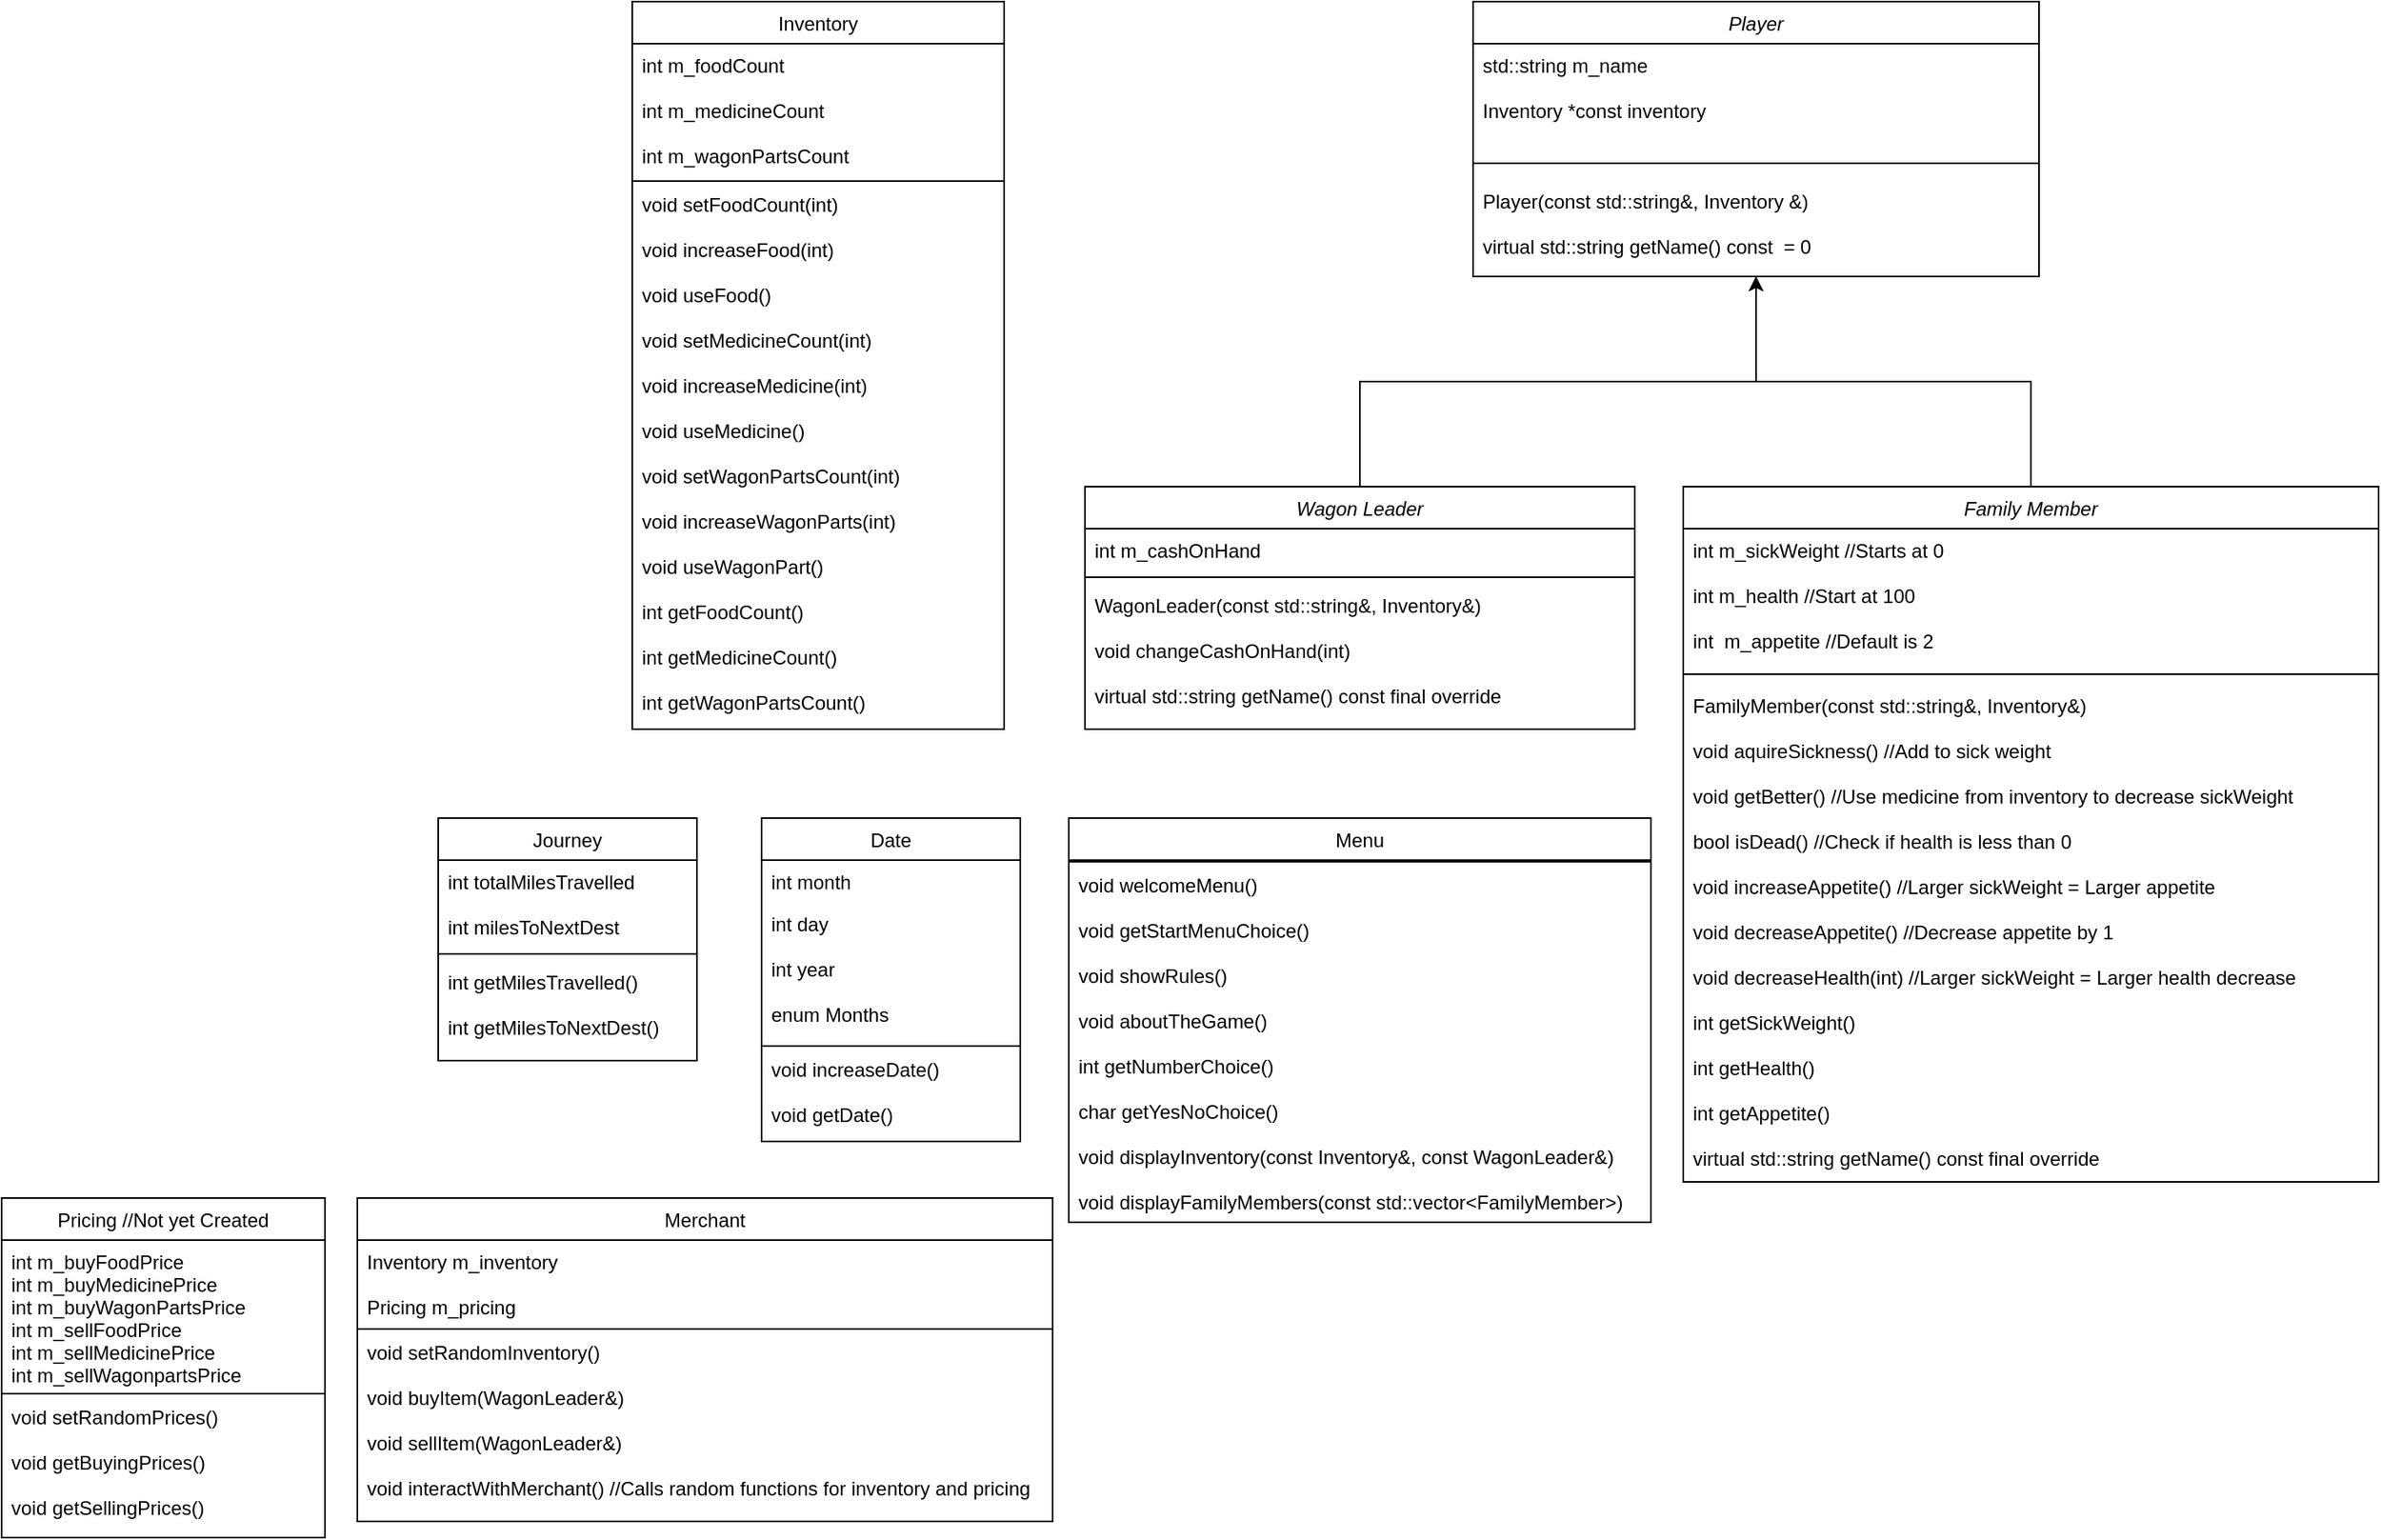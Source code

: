 <mxfile version="12.8.2" type="github">
  <diagram id="C5RBs43oDa-KdzZeNtuy" name="Page-1">
    <mxGraphModel dx="2185" dy="2000" grid="1" gridSize="10" guides="1" tooltips="1" connect="1" arrows="1" fold="1" page="1" pageScale="1" pageWidth="827" pageHeight="1169" math="0" shadow="0">
      <root>
        <mxCell id="WIyWlLk6GJQsqaUBKTNV-0" />
        <mxCell id="WIyWlLk6GJQsqaUBKTNV-1" parent="WIyWlLk6GJQsqaUBKTNV-0" />
        <mxCell id="zkfFHV4jXpPFQw0GAbJ--0" value="Player" style="swimlane;fontStyle=2;align=center;verticalAlign=top;childLayout=stackLayout;horizontal=1;startSize=26;horizontalStack=0;resizeParent=1;resizeLast=0;collapsible=1;marginBottom=0;rounded=0;shadow=0;strokeWidth=1;" parent="WIyWlLk6GJQsqaUBKTNV-1" vertex="1">
          <mxGeometry x="340" y="-40" width="350" height="170" as="geometry">
            <mxRectangle x="230" y="140" width="160" height="26" as="alternateBounds" />
          </mxGeometry>
        </mxCell>
        <mxCell id="zkfFHV4jXpPFQw0GAbJ--1" value="std::string m_name&#xa;&#xa;Inventory *const inventory&#xa;" style="text;align=left;verticalAlign=top;spacingLeft=4;spacingRight=4;overflow=hidden;rotatable=0;points=[[0,0.5],[1,0.5]];portConstraint=eastwest;" parent="zkfFHV4jXpPFQw0GAbJ--0" vertex="1">
          <mxGeometry y="26" width="350" height="64" as="geometry" />
        </mxCell>
        <mxCell id="zkfFHV4jXpPFQw0GAbJ--4" value="" style="line;html=1;strokeWidth=1;align=left;verticalAlign=middle;spacingTop=-1;spacingLeft=3;spacingRight=3;rotatable=0;labelPosition=right;points=[];portConstraint=eastwest;" parent="zkfFHV4jXpPFQw0GAbJ--0" vertex="1">
          <mxGeometry y="90" width="350" height="20" as="geometry" />
        </mxCell>
        <mxCell id="LPH6ivnVHNcIVXCUG9c9-33" value="Player(const std::string&amp;, Inventory &amp;)&#xa;&#xa;virtual std::string getName() const  = 0" style="text;align=left;verticalAlign=top;spacingLeft=4;spacingRight=4;overflow=hidden;rotatable=0;points=[[0,0.5],[1,0.5]];portConstraint=eastwest;" parent="zkfFHV4jXpPFQw0GAbJ--0" vertex="1">
          <mxGeometry y="110" width="350" height="60" as="geometry" />
        </mxCell>
        <mxCell id="zkfFHV4jXpPFQw0GAbJ--6" value="Inventory" style="swimlane;fontStyle=0;align=center;verticalAlign=top;childLayout=stackLayout;horizontal=1;startSize=26;horizontalStack=0;resizeParent=1;resizeLast=0;collapsible=1;marginBottom=0;rounded=0;shadow=0;strokeWidth=1;" parent="WIyWlLk6GJQsqaUBKTNV-1" vertex="1">
          <mxGeometry x="-180" y="-40" width="230" height="450" as="geometry">
            <mxRectangle x="130" y="380" width="160" height="26" as="alternateBounds" />
          </mxGeometry>
        </mxCell>
        <mxCell id="zkfFHV4jXpPFQw0GAbJ--8" value="int m_foodCount" style="text;align=left;verticalAlign=top;spacingLeft=4;spacingRight=4;overflow=hidden;rotatable=0;points=[[0,0.5],[1,0.5]];portConstraint=eastwest;rounded=0;shadow=0;html=0;" parent="zkfFHV4jXpPFQw0GAbJ--6" vertex="1">
          <mxGeometry y="26" width="230" height="28" as="geometry" />
        </mxCell>
        <mxCell id="LPH6ivnVHNcIVXCUG9c9-8" value="int m_medicineCount&#xa;&#xa;int m_wagonPartsCount&#xa;" style="text;align=left;verticalAlign=top;spacingLeft=4;spacingRight=4;overflow=hidden;rotatable=0;points=[[0,0.5],[1,0.5]];portConstraint=eastwest;rounded=0;shadow=0;html=0;" parent="zkfFHV4jXpPFQw0GAbJ--6" vertex="1">
          <mxGeometry y="54" width="230" height="56" as="geometry" />
        </mxCell>
        <mxCell id="zkfFHV4jXpPFQw0GAbJ--9" value="" style="line;html=1;strokeWidth=1;align=left;verticalAlign=middle;spacingTop=-1;spacingLeft=3;spacingRight=3;rotatable=0;labelPosition=right;points=[];portConstraint=eastwest;" parent="zkfFHV4jXpPFQw0GAbJ--6" vertex="1">
          <mxGeometry y="110" width="230" height="2" as="geometry" />
        </mxCell>
        <mxCell id="zkfFHV4jXpPFQw0GAbJ--10" value="void setFoodCount(int)&#xa;&#xa;void increaseFood(int)&#xa;&#xa;void useFood()&#xa;&#xa;void setMedicineCount(int)&#xa;&#xa;void increaseMedicine(int)&#xa;&#xa;void useMedicine()&#xa;&#xa;void setWagonPartsCount(int)&#xa;&#xa;void increaseWagonParts(int)&#xa;&#xa;void useWagonPart()&#xa;&#xa;int getFoodCount()&#xa;&#xa;int getMedicineCount()&#xa;&#xa;int getWagonPartsCount()&#xa;" style="text;align=left;verticalAlign=top;spacingLeft=4;spacingRight=4;overflow=hidden;rotatable=0;points=[[0,0.5],[1,0.5]];portConstraint=eastwest;fontStyle=0" parent="zkfFHV4jXpPFQw0GAbJ--6" vertex="1">
          <mxGeometry y="112" width="230" height="338" as="geometry" />
        </mxCell>
        <mxCell id="zkfFHV4jXpPFQw0GAbJ--13" value="Journey" style="swimlane;fontStyle=0;align=center;verticalAlign=top;childLayout=stackLayout;horizontal=1;startSize=26;horizontalStack=0;resizeParent=1;resizeLast=0;collapsible=1;marginBottom=0;rounded=0;shadow=0;strokeWidth=1;" parent="WIyWlLk6GJQsqaUBKTNV-1" vertex="1">
          <mxGeometry x="-300" y="465" width="160" height="150" as="geometry">
            <mxRectangle x="340" y="380" width="170" height="26" as="alternateBounds" />
          </mxGeometry>
        </mxCell>
        <mxCell id="zkfFHV4jXpPFQw0GAbJ--14" value="int totalMilesTravelled&#xa;&#xa;int milesToNextDest&#xa;" style="text;align=left;verticalAlign=top;spacingLeft=4;spacingRight=4;overflow=hidden;rotatable=0;points=[[0,0.5],[1,0.5]];portConstraint=eastwest;" parent="zkfFHV4jXpPFQw0GAbJ--13" vertex="1">
          <mxGeometry y="26" width="160" height="54" as="geometry" />
        </mxCell>
        <mxCell id="zkfFHV4jXpPFQw0GAbJ--15" value="" style="line;html=1;strokeWidth=1;align=left;verticalAlign=middle;spacingTop=-1;spacingLeft=3;spacingRight=3;rotatable=0;labelPosition=right;points=[];portConstraint=eastwest;" parent="zkfFHV4jXpPFQw0GAbJ--13" vertex="1">
          <mxGeometry y="80" width="160" height="8" as="geometry" />
        </mxCell>
        <mxCell id="LPH6ivnVHNcIVXCUG9c9-10" value="int getMilesTravelled()&#xa;&#xa;int getMilesToNextDest()" style="text;align=left;verticalAlign=top;spacingLeft=4;spacingRight=4;overflow=hidden;rotatable=0;points=[[0,0.5],[1,0.5]];portConstraint=eastwest;" parent="zkfFHV4jXpPFQw0GAbJ--13" vertex="1">
          <mxGeometry y="88" width="160" height="62" as="geometry" />
        </mxCell>
        <mxCell id="LPH6ivnVHNcIVXCUG9c9-22" style="edgeStyle=orthogonalEdgeStyle;rounded=0;orthogonalLoop=1;jettySize=auto;html=1;exitX=0.5;exitY=0;exitDx=0;exitDy=0;entryX=0.5;entryY=1;entryDx=0;entryDy=0;" parent="WIyWlLk6GJQsqaUBKTNV-1" source="LPH6ivnVHNcIVXCUG9c9-12" target="zkfFHV4jXpPFQw0GAbJ--0" edge="1">
          <mxGeometry relative="1" as="geometry" />
        </mxCell>
        <mxCell id="LPH6ivnVHNcIVXCUG9c9-12" value="Wagon Leader" style="swimlane;fontStyle=2;align=center;verticalAlign=top;childLayout=stackLayout;horizontal=1;startSize=26;horizontalStack=0;resizeParent=1;resizeLast=0;collapsible=1;marginBottom=0;rounded=0;shadow=0;strokeWidth=1;" parent="WIyWlLk6GJQsqaUBKTNV-1" vertex="1">
          <mxGeometry x="100" y="260" width="340" height="150" as="geometry">
            <mxRectangle x="230" y="140" width="160" height="26" as="alternateBounds" />
          </mxGeometry>
        </mxCell>
        <mxCell id="LPH6ivnVHNcIVXCUG9c9-13" value="int m_cashOnHand" style="text;align=left;verticalAlign=top;spacingLeft=4;spacingRight=4;overflow=hidden;rotatable=0;points=[[0,0.5],[1,0.5]];portConstraint=eastwest;" parent="LPH6ivnVHNcIVXCUG9c9-12" vertex="1">
          <mxGeometry y="26" width="340" height="26" as="geometry" />
        </mxCell>
        <mxCell id="LPH6ivnVHNcIVXCUG9c9-16" value="" style="line;html=1;strokeWidth=1;align=left;verticalAlign=middle;spacingTop=-1;spacingLeft=3;spacingRight=3;rotatable=0;labelPosition=right;points=[];portConstraint=eastwest;" parent="LPH6ivnVHNcIVXCUG9c9-12" vertex="1">
          <mxGeometry y="52" width="340" height="8" as="geometry" />
        </mxCell>
        <mxCell id="LPH6ivnVHNcIVXCUG9c9-17" value="WagonLeader(const std::string&amp;, Inventory&amp;)&#xa;&#xa;void changeCashOnHand(int)&#xa;&#xa;virtual std::string getName() const final override&#xa;" style="text;align=left;verticalAlign=top;spacingLeft=4;spacingRight=4;overflow=hidden;rotatable=0;points=[[0,0.5],[1,0.5]];portConstraint=eastwest;rounded=0;shadow=0;html=0;" parent="LPH6ivnVHNcIVXCUG9c9-12" vertex="1">
          <mxGeometry y="60" width="340" height="90" as="geometry" />
        </mxCell>
        <mxCell id="LPH6ivnVHNcIVXCUG9c9-31" style="edgeStyle=orthogonalEdgeStyle;rounded=0;orthogonalLoop=1;jettySize=auto;html=1;exitX=0.5;exitY=0;exitDx=0;exitDy=0;entryX=0.5;entryY=1;entryDx=0;entryDy=0;" parent="WIyWlLk6GJQsqaUBKTNV-1" source="LPH6ivnVHNcIVXCUG9c9-23" target="zkfFHV4jXpPFQw0GAbJ--0" edge="1">
          <mxGeometry relative="1" as="geometry" />
        </mxCell>
        <mxCell id="LPH6ivnVHNcIVXCUG9c9-23" value="Family Member" style="swimlane;fontStyle=2;align=center;verticalAlign=top;childLayout=stackLayout;horizontal=1;startSize=26;horizontalStack=0;resizeParent=1;resizeLast=0;collapsible=1;marginBottom=0;rounded=0;shadow=0;strokeWidth=1;" parent="WIyWlLk6GJQsqaUBKTNV-1" vertex="1">
          <mxGeometry x="470" y="260" width="430" height="430" as="geometry">
            <mxRectangle x="230" y="140" width="160" height="26" as="alternateBounds" />
          </mxGeometry>
        </mxCell>
        <mxCell id="LPH6ivnVHNcIVXCUG9c9-29" value="int m_sickWeight //Starts at 0&#xa;&#xa;int m_health //Start at 100&#xa;&#xa;int  m_appetite //Default is 2&#xa;" style="text;align=left;verticalAlign=top;spacingLeft=4;spacingRight=4;overflow=hidden;rotatable=0;points=[[0,0.5],[1,0.5]];portConstraint=eastwest;" parent="LPH6ivnVHNcIVXCUG9c9-23" vertex="1">
          <mxGeometry y="26" width="430" height="84" as="geometry" />
        </mxCell>
        <mxCell id="LPH6ivnVHNcIVXCUG9c9-25" value="" style="line;html=1;strokeWidth=1;align=left;verticalAlign=middle;spacingTop=-1;spacingLeft=3;spacingRight=3;rotatable=0;labelPosition=right;points=[];portConstraint=eastwest;" parent="LPH6ivnVHNcIVXCUG9c9-23" vertex="1">
          <mxGeometry y="110" width="430" height="12" as="geometry" />
        </mxCell>
        <mxCell id="LPH6ivnVHNcIVXCUG9c9-28" value="FamilyMember(const std::string&amp;, Inventory&amp;)&#xa;&#xa;void aquireSickness() //Add to sick weight&#xa;&#xa;void getBetter() //Use medicine from inventory to decrease sickWeight&#xa;&#xa;bool isDead() //Check if health is less than 0&#xa;&#xa;void increaseAppetite() //Larger sickWeight = Larger appetite&#xa;&#xa;void decreaseAppetite() //Decrease appetite by 1&#xa;&#xa;void decreaseHealth(int) //Larger sickWeight = Larger health decrease&#xa;&#xa;int getSickWeight()&#xa;&#xa;int getHealth()&#xa;&#xa;int getAppetite()&#xa;&#xa;virtual std::string getName() const final override&#xa;" style="text;align=left;verticalAlign=top;spacingLeft=4;spacingRight=4;overflow=hidden;rotatable=0;points=[[0,0.5],[1,0.5]];portConstraint=eastwest;" parent="LPH6ivnVHNcIVXCUG9c9-23" vertex="1">
          <mxGeometry y="122" width="430" height="308" as="geometry" />
        </mxCell>
        <mxCell id="LPH6ivnVHNcIVXCUG9c9-34" value="Date" style="swimlane;fontStyle=0;align=center;verticalAlign=top;childLayout=stackLayout;horizontal=1;startSize=26;horizontalStack=0;resizeParent=1;resizeLast=0;collapsible=1;marginBottom=0;rounded=0;shadow=0;strokeWidth=1;" parent="WIyWlLk6GJQsqaUBKTNV-1" vertex="1">
          <mxGeometry x="-100" y="465" width="160" height="200" as="geometry">
            <mxRectangle x="130" y="380" width="160" height="26" as="alternateBounds" />
          </mxGeometry>
        </mxCell>
        <mxCell id="LPH6ivnVHNcIVXCUG9c9-35" value="int month" style="text;align=left;verticalAlign=top;spacingLeft=4;spacingRight=4;overflow=hidden;rotatable=0;points=[[0,0.5],[1,0.5]];portConstraint=eastwest;" parent="LPH6ivnVHNcIVXCUG9c9-34" vertex="1">
          <mxGeometry y="26" width="160" height="26" as="geometry" />
        </mxCell>
        <mxCell id="LPH6ivnVHNcIVXCUG9c9-36" value="int day" style="text;align=left;verticalAlign=top;spacingLeft=4;spacingRight=4;overflow=hidden;rotatable=0;points=[[0,0.5],[1,0.5]];portConstraint=eastwest;rounded=0;shadow=0;html=0;" parent="LPH6ivnVHNcIVXCUG9c9-34" vertex="1">
          <mxGeometry y="52" width="160" height="28" as="geometry" />
        </mxCell>
        <mxCell id="LPH6ivnVHNcIVXCUG9c9-37" value="int year&#xa;&#xa;enum Months&#xa;" style="text;align=left;verticalAlign=top;spacingLeft=4;spacingRight=4;overflow=hidden;rotatable=0;points=[[0,0.5],[1,0.5]];portConstraint=eastwest;rounded=0;shadow=0;html=0;" parent="LPH6ivnVHNcIVXCUG9c9-34" vertex="1">
          <mxGeometry y="80" width="160" height="60" as="geometry" />
        </mxCell>
        <mxCell id="LPH6ivnVHNcIVXCUG9c9-38" value="" style="line;html=1;strokeWidth=1;align=left;verticalAlign=middle;spacingTop=-1;spacingLeft=3;spacingRight=3;rotatable=0;labelPosition=right;points=[];portConstraint=eastwest;" parent="LPH6ivnVHNcIVXCUG9c9-34" vertex="1">
          <mxGeometry y="140" width="160" height="2" as="geometry" />
        </mxCell>
        <mxCell id="LPH6ivnVHNcIVXCUG9c9-39" value="void increaseDate()&#xa;&#xa;void getDate()&#xa;" style="text;align=left;verticalAlign=top;spacingLeft=4;spacingRight=4;overflow=hidden;rotatable=0;points=[[0,0.5],[1,0.5]];portConstraint=eastwest;fontStyle=0" parent="LPH6ivnVHNcIVXCUG9c9-34" vertex="1">
          <mxGeometry y="142" width="160" height="58" as="geometry" />
        </mxCell>
        <mxCell id="ujdBgQ368yUOR3aBqQAS-1" value="Menu" style="swimlane;fontStyle=0;align=center;verticalAlign=top;childLayout=stackLayout;horizontal=1;startSize=26;horizontalStack=0;resizeParent=1;resizeLast=0;collapsible=1;marginBottom=0;rounded=0;shadow=0;strokeWidth=1;" parent="WIyWlLk6GJQsqaUBKTNV-1" vertex="1">
          <mxGeometry x="90" y="465" width="360" height="250" as="geometry">
            <mxRectangle x="130" y="380" width="160" height="26" as="alternateBounds" />
          </mxGeometry>
        </mxCell>
        <mxCell id="ujdBgQ368yUOR3aBqQAS-5" value="" style="line;html=1;strokeWidth=1;align=left;verticalAlign=middle;spacingTop=-1;spacingLeft=3;spacingRight=3;rotatable=0;labelPosition=right;points=[];portConstraint=eastwest;" parent="ujdBgQ368yUOR3aBqQAS-1" vertex="1">
          <mxGeometry y="26" width="360" height="2" as="geometry" />
        </mxCell>
        <mxCell id="ujdBgQ368yUOR3aBqQAS-6" value="void welcomeMenu()&#xa;&#xa;void getStartMenuChoice()&#xa;&#xa;void showRules()&#xa;&#xa;void aboutTheGame()&#xa;&#xa;int getNumberChoice()&#xa;&#xa;char getYesNoChoice()&#xa;&#xa;void displayInventory(const Inventory&amp;, const WagonLeader&amp;)&#xa;&#xa;void displayFamilyMembers(const std::vector&lt;FamilyMember&gt;)" style="text;align=left;verticalAlign=top;spacingLeft=4;spacingRight=4;overflow=hidden;rotatable=0;points=[[0,0.5],[1,0.5]];portConstraint=eastwest;fontStyle=0" parent="ujdBgQ368yUOR3aBqQAS-1" vertex="1">
          <mxGeometry y="28" width="360" height="222" as="geometry" />
        </mxCell>
        <mxCell id="TEOQJaO2EMKdjx9Uq9Gn-0" value="Merchant" style="swimlane;fontStyle=0;align=center;verticalAlign=top;childLayout=stackLayout;horizontal=1;startSize=26;horizontalStack=0;resizeParent=1;resizeLast=0;collapsible=1;marginBottom=0;rounded=0;shadow=0;strokeWidth=1;" vertex="1" parent="WIyWlLk6GJQsqaUBKTNV-1">
          <mxGeometry x="-350" y="700" width="430" height="200" as="geometry">
            <mxRectangle x="130" y="380" width="160" height="26" as="alternateBounds" />
          </mxGeometry>
        </mxCell>
        <mxCell id="TEOQJaO2EMKdjx9Uq9Gn-1" value="Inventory m_inventory&#xa;&#xa;Pricing m_pricing&#xa;" style="text;align=left;verticalAlign=top;spacingLeft=4;spacingRight=4;overflow=hidden;rotatable=0;points=[[0,0.5],[1,0.5]];portConstraint=eastwest;" vertex="1" parent="TEOQJaO2EMKdjx9Uq9Gn-0">
          <mxGeometry y="26" width="430" height="54" as="geometry" />
        </mxCell>
        <mxCell id="TEOQJaO2EMKdjx9Uq9Gn-4" value="" style="line;html=1;strokeWidth=1;align=left;verticalAlign=middle;spacingTop=-1;spacingLeft=3;spacingRight=3;rotatable=0;labelPosition=right;points=[];portConstraint=eastwest;" vertex="1" parent="TEOQJaO2EMKdjx9Uq9Gn-0">
          <mxGeometry y="80" width="430" height="2" as="geometry" />
        </mxCell>
        <mxCell id="TEOQJaO2EMKdjx9Uq9Gn-5" value="void setRandomInventory()&#xa;&#xa;void buyItem(WagonLeader&amp;)&#xa;&#xa;void sellItem(WagonLeader&amp;)&#xa;&#xa;void interactWithMerchant() //Calls random functions for inventory and pricing&#xa;" style="text;align=left;verticalAlign=top;spacingLeft=4;spacingRight=4;overflow=hidden;rotatable=0;points=[[0,0.5],[1,0.5]];portConstraint=eastwest;fontStyle=0" vertex="1" parent="TEOQJaO2EMKdjx9Uq9Gn-0">
          <mxGeometry y="82" width="430" height="118" as="geometry" />
        </mxCell>
        <mxCell id="TEOQJaO2EMKdjx9Uq9Gn-12" value="Pricing //Not yet Created" style="swimlane;fontStyle=0;align=center;verticalAlign=top;childLayout=stackLayout;horizontal=1;startSize=26;horizontalStack=0;resizeParent=1;resizeLast=0;collapsible=1;marginBottom=0;rounded=0;shadow=0;strokeWidth=1;" vertex="1" parent="WIyWlLk6GJQsqaUBKTNV-1">
          <mxGeometry x="-570" y="700" width="200" height="210" as="geometry">
            <mxRectangle x="130" y="380" width="160" height="26" as="alternateBounds" />
          </mxGeometry>
        </mxCell>
        <mxCell id="TEOQJaO2EMKdjx9Uq9Gn-13" value="int m_buyFoodPrice&#xa;int m_buyMedicinePrice&#xa;int m_buyWagonPartsPrice&#xa;int m_sellFoodPrice&#xa;int m_sellMedicinePrice&#xa;int m_sellWagonpartsPrice&#xa;" style="text;align=left;verticalAlign=top;spacingLeft=4;spacingRight=4;overflow=hidden;rotatable=0;points=[[0,0.5],[1,0.5]];portConstraint=eastwest;" vertex="1" parent="TEOQJaO2EMKdjx9Uq9Gn-12">
          <mxGeometry y="26" width="200" height="94" as="geometry" />
        </mxCell>
        <mxCell id="TEOQJaO2EMKdjx9Uq9Gn-14" value="" style="line;html=1;strokeWidth=1;align=left;verticalAlign=middle;spacingTop=-1;spacingLeft=3;spacingRight=3;rotatable=0;labelPosition=right;points=[];portConstraint=eastwest;" vertex="1" parent="TEOQJaO2EMKdjx9Uq9Gn-12">
          <mxGeometry y="120" width="200" height="2" as="geometry" />
        </mxCell>
        <mxCell id="TEOQJaO2EMKdjx9Uq9Gn-15" value="void setRandomPrices()&#xa;&#xa;void getBuyingPrices()&#xa;&#xa;void getSellingPrices()&#xa;&#xa;&#xa;" style="text;align=left;verticalAlign=top;spacingLeft=4;spacingRight=4;overflow=hidden;rotatable=0;points=[[0,0.5],[1,0.5]];portConstraint=eastwest;fontStyle=0" vertex="1" parent="TEOQJaO2EMKdjx9Uq9Gn-12">
          <mxGeometry y="122" width="200" height="78" as="geometry" />
        </mxCell>
      </root>
    </mxGraphModel>
  </diagram>
</mxfile>
